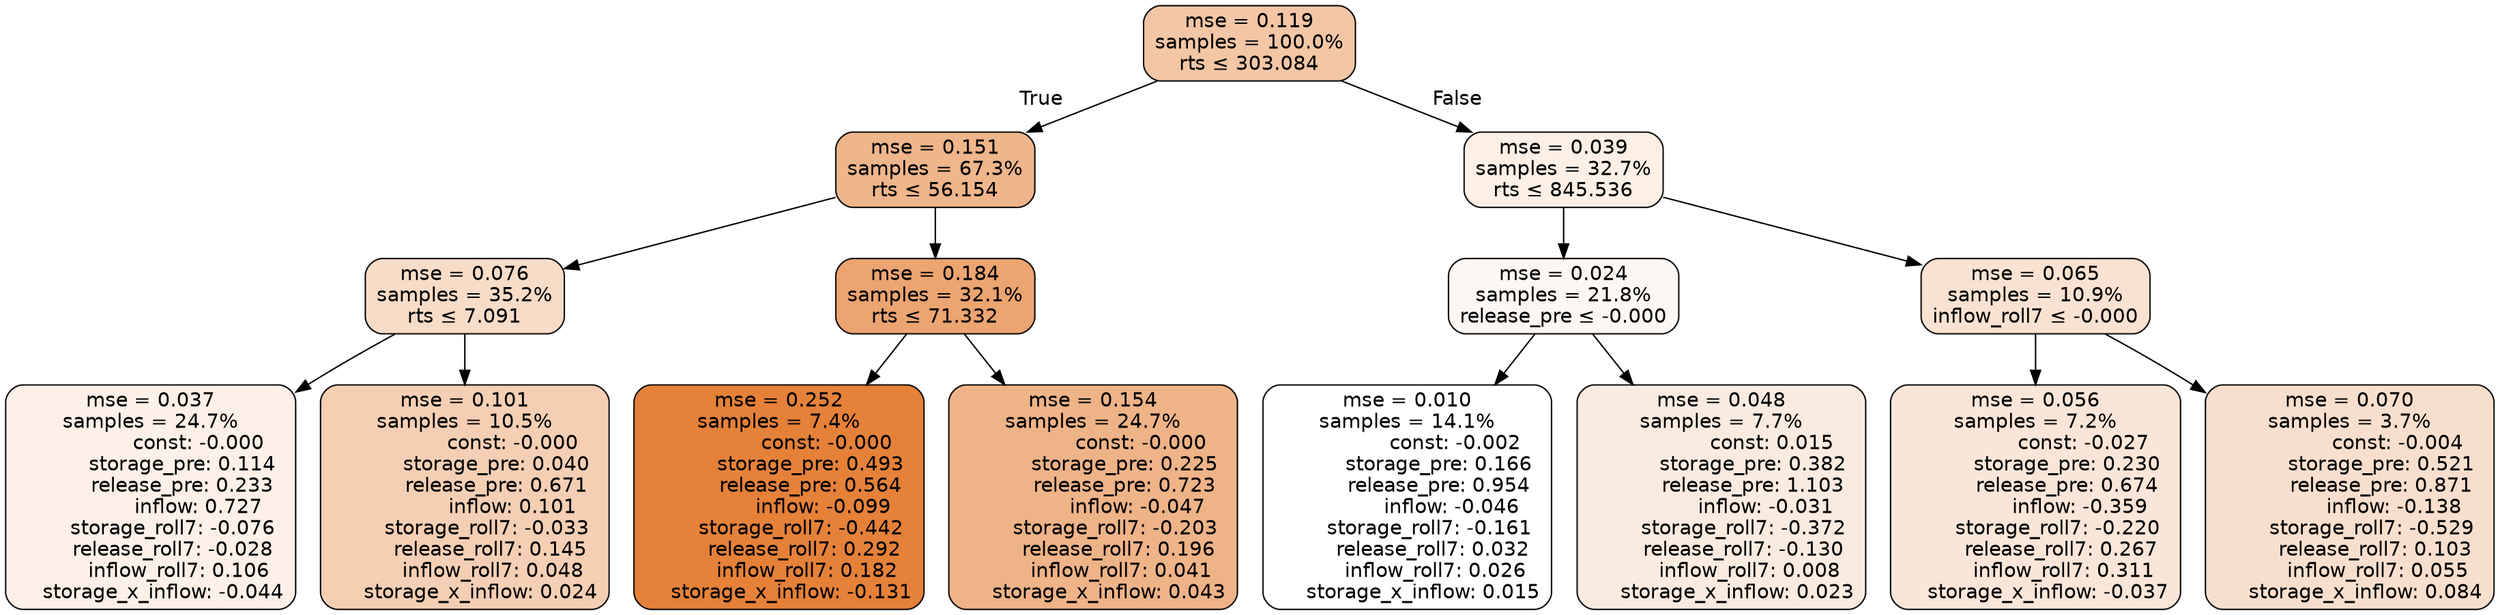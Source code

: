 digraph tree {
bgcolor="transparent"
node [shape=rectangle, style="filled, rounded", color="black", fontname=helvetica] ;
edge [fontname=helvetica] ;
	"0" [label="mse = 0.119
samples = 100.0%
rts &le; 303.084", fillcolor="#f3c6a5"]
	"1" [label="mse = 0.151
samples = 67.3%
rts &le; 56.154", fillcolor="#efb58b"]
	"2" [label="mse = 0.076
samples = 35.2%
rts &le; 7.091", fillcolor="#f7dcc8"]
	"3" [label="mse = 0.037
samples = 24.7%
               const: -0.000
          storage_pre: 0.114
          release_pre: 0.233
               inflow: 0.727
       storage_roll7: -0.076
       release_roll7: -0.028
         inflow_roll7: 0.106
    storage_x_inflow: -0.044", fillcolor="#fcf0e8"]
	"4" [label="mse = 0.101
samples = 10.5%
               const: -0.000
          storage_pre: 0.040
          release_pre: 0.671
               inflow: 0.101
       storage_roll7: -0.033
        release_roll7: 0.145
         inflow_roll7: 0.048
     storage_x_inflow: 0.024", fillcolor="#f5cfb4"]
	"5" [label="mse = 0.184
samples = 32.1%
rts &le; 71.332", fillcolor="#eca470"]
	"6" [label="mse = 0.252
samples = 7.4%
               const: -0.000
          storage_pre: 0.493
          release_pre: 0.564
              inflow: -0.099
       storage_roll7: -0.442
        release_roll7: 0.292
         inflow_roll7: 0.182
    storage_x_inflow: -0.131", fillcolor="#e58139"]
	"7" [label="mse = 0.154
samples = 24.7%
               const: -0.000
          storage_pre: 0.225
          release_pre: 0.723
              inflow: -0.047
       storage_roll7: -0.203
        release_roll7: 0.196
         inflow_roll7: 0.041
     storage_x_inflow: 0.043", fillcolor="#efb388"]
	"8" [label="mse = 0.039
samples = 32.7%
rts &le; 845.536", fillcolor="#fbefe6"]
	"9" [label="mse = 0.024
samples = 21.8%
release_pre &le; -0.000", fillcolor="#fdf7f3"]
	"10" [label="mse = 0.010
samples = 14.1%
               const: -0.002
          storage_pre: 0.166
          release_pre: 0.954
              inflow: -0.046
       storage_roll7: -0.161
        release_roll7: 0.032
         inflow_roll7: 0.026
     storage_x_inflow: 0.015", fillcolor="#ffffff"]
	"11" [label="mse = 0.048
samples = 7.7%
                const: 0.015
          storage_pre: 0.382
          release_pre: 1.103
              inflow: -0.031
       storage_roll7: -0.372
       release_roll7: -0.130
         inflow_roll7: 0.008
     storage_x_inflow: 0.023", fillcolor="#faebe0"]
	"12" [label="mse = 0.065
samples = 10.9%
inflow_roll7 &le; -0.000", fillcolor="#f9e2d1"]
	"13" [label="mse = 0.056
samples = 7.2%
               const: -0.027
          storage_pre: 0.230
          release_pre: 0.674
              inflow: -0.359
       storage_roll7: -0.220
        release_roll7: 0.267
         inflow_roll7: 0.311
    storage_x_inflow: -0.037", fillcolor="#fae6d9"]
	"14" [label="mse = 0.070
samples = 3.7%
               const: -0.004
          storage_pre: 0.521
          release_pre: 0.871
              inflow: -0.138
       storage_roll7: -0.529
        release_roll7: 0.103
         inflow_roll7: 0.055
     storage_x_inflow: 0.084", fillcolor="#f8dfcd"]

	"0" -> "1" [labeldistance=2.5, labelangle=45, headlabel="True"]
	"1" -> "2"
	"2" -> "3"
	"2" -> "4"
	"1" -> "5"
	"5" -> "6"
	"5" -> "7"
	"0" -> "8" [labeldistance=2.5, labelangle=-45, headlabel="False"]
	"8" -> "9"
	"9" -> "10"
	"9" -> "11"
	"8" -> "12"
	"12" -> "13"
	"12" -> "14"
}
